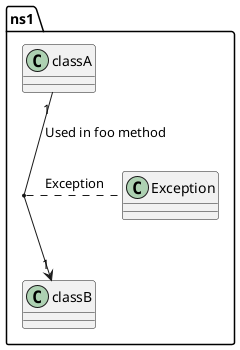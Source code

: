 {
  "sha1": "q30xdibwzm2bkl96gjwibdrgyz8oee",
  "insertion": {
    "when": "2024-06-04T17:28:42.018Z",
    "url": "https://github.com/plantuml/plantuml/issues/1302",
    "user": "plantuml@gmail.com"
  }
}
@startuml

ns1.classA "1" --> "1" ns1.classB : Used in foo method
(ns1.classB, ns1.classA) .. ns1.Exception : Exception

@enduml
